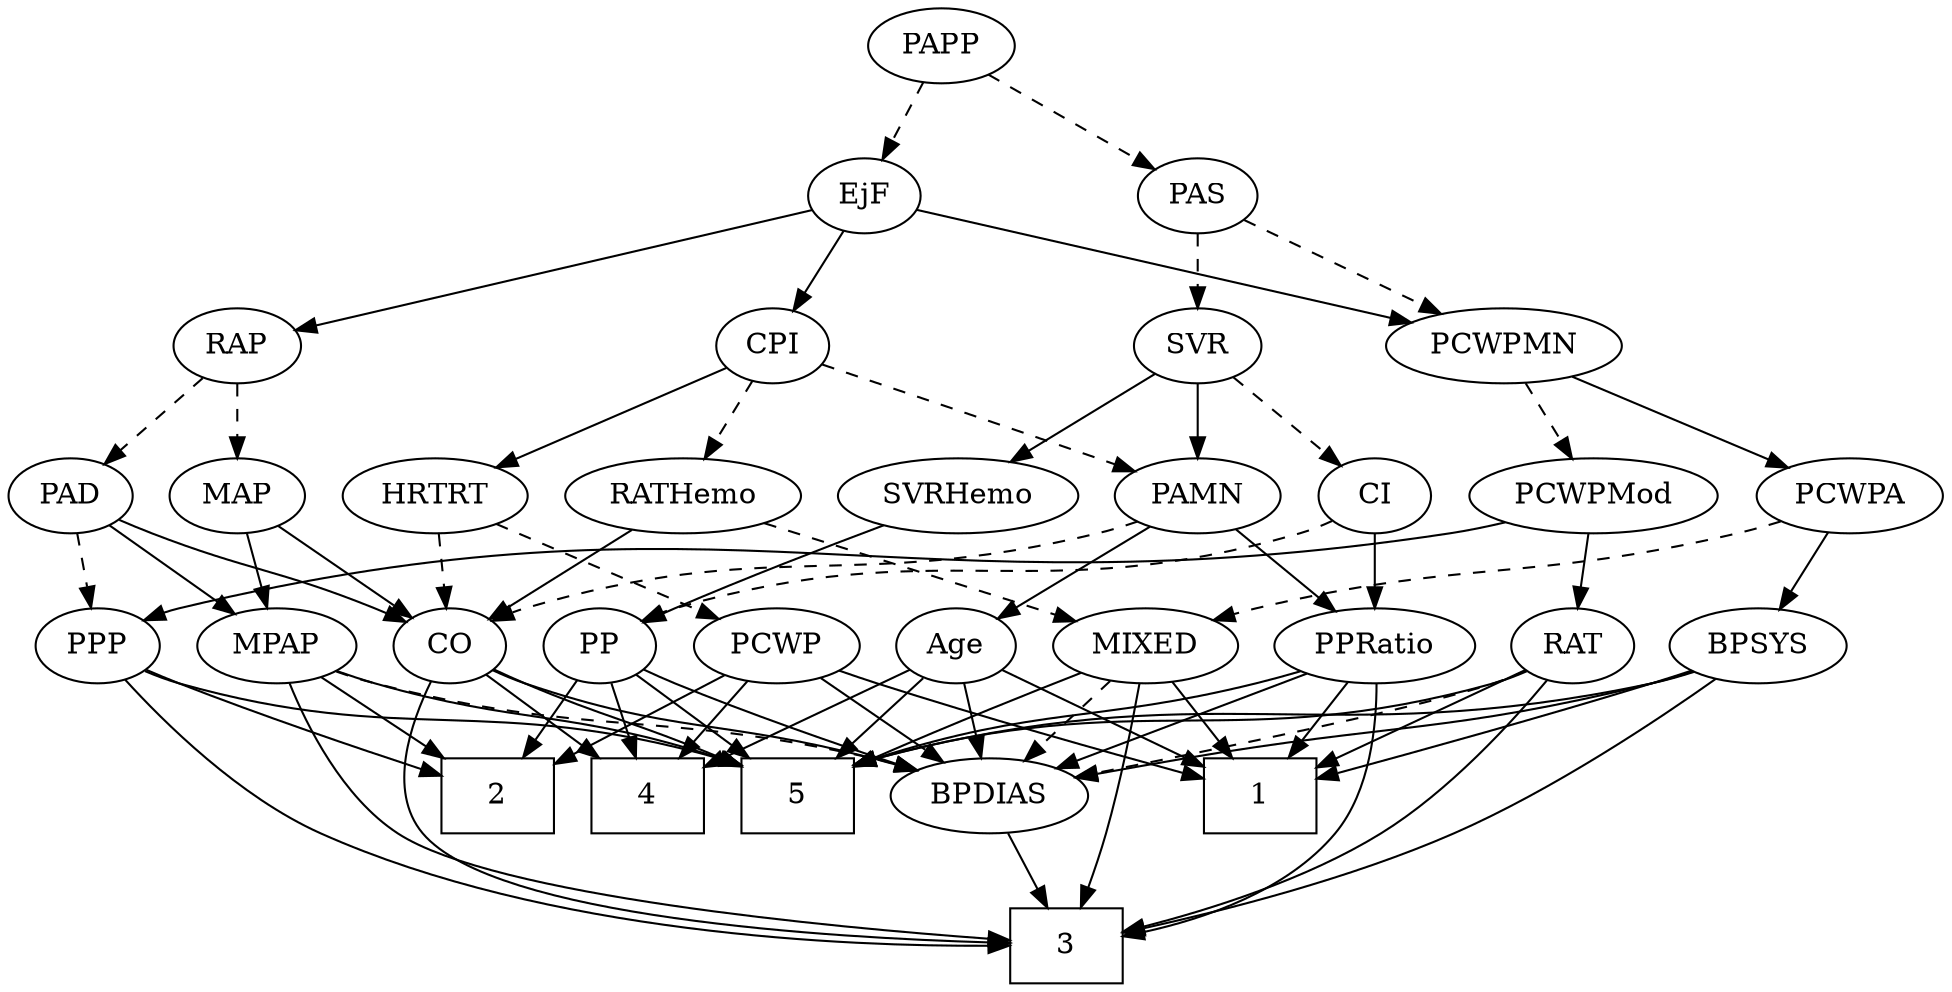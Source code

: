 strict digraph {
	graph [bb="0,0,853.19,468"];
	node [label="\N"];
	1	[height=0.5,
		pos="565.6,90",
		shape=box,
		width=0.75];
	2	[height=0.5,
		pos="209.6,90",
		shape=box,
		width=0.75];
	3	[height=0.5,
		pos="475.6,18",
		shape=box,
		width=0.75];
	4	[height=0.5,
		pos="281.6,90",
		shape=box,
		width=0.75];
	5	[height=0.5,
		pos="353.6,90",
		shape=box,
		width=0.75];
	Age	[height=0.5,
		pos="425.6,162",
		width=0.75];
	Age -> 1	[pos="e,538.23,104.68 446.56,150.52 468.3,139.65 502.72,122.44 528.97,109.31",
		style=solid];
	Age -> 4	[pos="e,308.84,104.24 404.35,150.67 381.68,139.65 345.34,121.98 318.07,108.73",
		style=solid];
	Age -> 5	[pos="e,371.2,108.11 411.03,146.83 401.68,137.75 389.3,125.71 378.43,115.14",
		style=solid];
	BPDIAS	[height=0.5,
		pos="440.6,90",
		width=1.1735];
	Age -> BPDIAS	[pos="e,436.9,108.28 429.23,144.05 430.9,136.26 432.92,126.82 434.79,118.08",
		style=solid];
	EjF	[height=0.5,
		pos="375.6,378",
		width=0.75];
	RAP	[height=0.5,
		pos="105.6,306",
		width=0.77632];
	EjF -> RAP	[pos="e,131.24,313.65 350.68,370.54 302.5,358.05 196.45,330.56 140.99,316.17",
		style=solid];
	CPI	[height=0.5,
		pos="337.6,306",
		width=0.75];
	EjF -> CPI	[pos="e,346.36,323.15 366.78,360.76 362.18,352.28 356.44,341.71 351.28,332.2",
		style=solid];
	PCWPMN	[height=0.5,
		pos="658.6,306",
		width=1.3902];
	EjF -> PCWPMN	[pos="e,618.26,316.98 400.71,370.79 447.23,359.28 547.58,334.46 608.48,319.4",
		style=solid];
	PAD	[height=0.5,
		pos="28.597,234",
		width=0.79437];
	RAP -> PAD	[pos="e,44.156,249.14 90.015,290.83 79.057,280.87 64.203,267.37 51.848,256.14",
		style=dashed];
	MAP	[height=0.5,
		pos="105.6,234",
		width=0.84854];
	RAP -> MAP	[pos="e,105.6,252.1 105.6,287.7 105.6,279.98 105.6,270.71 105.6,262.11",
		style=dashed];
	MIXED	[height=0.5,
		pos="510.6,162",
		width=1.1193];
	MIXED -> 1	[pos="e,552.14,108.12 523.35,144.76 530.03,136.27 538.35,125.68 545.84,116.15",
		style=solid];
	MIXED -> 3	[pos="e,481.15,36.085 507.37,143.84 503.89,125.84 497.97,96.788 491.6,72 489.38,63.397 486.68,54.098 484.14,45.726",
		style=solid];
	MIXED -> 5	[pos="e,380.69,103.89 482.62,149.01 459.96,139.24 426.99,124.9 390.14,108.19",
		style=solid];
	MIXED -> BPDIAS	[pos="e,456.42,106.82 494.71,145.12 485.49,135.9 473.72,124.13 463.52,113.92",
		style=dashed];
	MPAP	[height=0.5,
		pos="113.6,162",
		width=0.97491];
	MPAP -> 2	[pos="e,186.13,108.11 133.02,146.83 145.85,137.48 162.95,125.01 177.74,114.23",
		style=solid];
	MPAP -> 3	[pos="e,448.27,20.61 118.08,143.86 124.41,123.31 138.01,89.467 162.6,72 206.39,40.895 364.94,26.431 438.12,21.3",
		style=solid];
	MPAP -> 5	[pos="e,326.34,104.63 140.37,149.93 146.01,147.81 151.96,145.71 157.6,144 224.34,123.72 246.75,131 316.63,107.93",
		style=solid];
	MPAP -> BPDIAS	[pos="e,409.55,102.27 139.82,149.81 145.6,147.65 151.74,145.57 157.6,144 258.4,117.04 288.19,132.58 389.6,108 392.96,107.18 396.43,106.25 \
399.89,105.24",
		style=dashed];
	BPSYS	[height=0.5,
		pos="776.6,162",
		width=1.0471];
	BPSYS -> 1	[pos="e,592.68,99.438 747.57,150.32 741.64,148.19 735.43,146 729.6,144 686.11,129.11 635.76,113.01 602.45,102.51",
		style=solid];
	BPSYS -> 3	[pos="e,502.72,24.189 759.32,145.71 736.39,126.14 693.98,92.335 652.6,72 606.68,49.435 549.27,34.414 512.51,26.296",
		style=solid];
	BPSYS -> 5	[pos="e,380.75,104.98 748.6,149.62 742.42,147.47 735.85,145.44 729.6,144 584.7,110.64 537.92,147.37 390.6,107.7",
		style=solid];
	BPSYS -> BPDIAS	[pos="e,478.26,98.285 748.51,149.97 742.34,147.79 735.8,145.67 729.6,144 642.38,120.56 618.4,124.47 529.6,108 516.16,105.51 501.6,102.75 \
488.22,100.19",
		style=solid];
	PAD -> MPAP	[pos="e,95.665,177.77 45.391,219.17 57.524,209.18 74.135,195.5 87.926,184.14",
		style=solid];
	CO	[height=0.5,
		pos="193.6,162",
		width=0.75];
	PAD -> CO	[pos="e,172.39,173.31 50.81,222.54 55.66,220.33 60.783,218.05 65.597,216 106.01,198.83 117.28,197.38 157.6,180 159.41,179.22 161.26,178.4 \
163.12,177.57",
		style=solid];
	PPP	[height=0.5,
		pos="33.597,162",
		width=0.75];
	PAD -> PPP	[pos="e,32.376,180.1 29.833,215.7 30.384,207.98 31.047,198.71 31.661,190.11",
		style=dashed];
	CO -> 3	[pos="e,448.59,19.497 182.89,145.28 171.13,125.86 156.08,92.859 173.6,72 207.04,32.175 365.36,22.268 438.45,19.809",
		style=solid];
	CO -> 4	[pos="e,260,108.18 210.56,147.5 222.34,138.14 238.33,125.42 252.16,114.42",
		style=solid];
	CO -> 5	[pos="e,326.54,103.96 214.83,150.74 219.66,148.47 224.79,146.12 229.6,144 265.63,128.14 277.34,125.36 317.27,108.03",
		style=solid];
	CO -> BPDIAS	[pos="e,408.92,102.11 214.21,150.32 219.17,148.02 224.5,145.75 229.6,144 298.52,120.29 319.38,127.55 389.6,108 392.74,107.12 395.98,106.17 \
399.23,105.17",
		style=solid];
	PAS	[height=0.5,
		pos="521.6,378",
		width=0.75];
	SVR	[height=0.5,
		pos="521.6,306",
		width=0.77632];
	PAS -> SVR	[pos="e,521.6,324.1 521.6,359.7 521.6,351.98 521.6,342.71 521.6,334.11",
		style=dashed];
	PAS -> PCWPMN	[pos="e,630.95,321.13 542.4,366.37 563.47,355.6 596.49,338.74 621.95,325.73",
		style=dashed];
	PAMN	[height=0.5,
		pos="521.6,234",
		width=1.011];
	PAMN -> Age	[pos="e,443.2,175.84 501.71,218.5 487.16,207.89 467.28,193.4 451.5,181.88",
		style=solid];
	PAMN -> CO	[pos="e,214.12,173.97 494.78,221.79 488.87,219.62 482.58,217.55 476.6,216 369.19,188.23 335.81,212.04 229.6,180 227.66,179.42 225.7,178.74 \
223.74,178.01",
		style=dashed];
	PPRatio	[height=0.5,
		pos="608.6,162",
		width=1.1013];
	PAMN -> PPRatio	[pos="e,589.87,178.07 540.05,218.15 552.19,208.38 568.29,195.43 581.83,184.54",
		style=solid];
	RATHemo	[height=0.5,
		pos="300.6,234",
		width=1.3721];
	RATHemo -> MIXED	[pos="e,479.78,173.78 336.14,221.48 368.8,210.85 418.53,194.56 461.6,180 464.36,179.07 467.2,178.1 470.06,177.12",
		style=dashed];
	RATHemo -> CO	[pos="e,212.24,175.2 277.64,217.98 261.01,207.1 238.47,192.35 220.91,180.87",
		style=solid];
	CPI -> PAMN	[pos="e,493.55,245.67 360.53,296.28 391.48,284.5 447.01,263.37 484.09,249.27",
		style=dashed];
	CPI -> RATHemo	[pos="e,309.65,252.12 329.02,288.76 324.66,280.53 319.26,270.32 314.35,261.02",
		style=dashed];
	HRTRT	[height=0.5,
		pos="193.6,234",
		width=1.1013];
	CPI -> HRTRT	[pos="e,219.57,247.62 316.35,294.67 293.33,283.48 256.21,265.44 228.81,252.12",
		style=solid];
	RAT	[height=0.5,
		pos="693.6,162",
		width=0.75827];
	RAT -> 1	[pos="e,592.93,105.95 673.32,149.91 654.15,139.43 624.96,123.46 601.8,110.8",
		style=solid];
	RAT -> 3	[pos="e,502.69,24.221 684.42,144.95 672.37,125.2 649.43,91.846 621.6,72 588.56,48.441 543.91,34.265 512.72,26.582",
		style=solid];
	RAT -> 5	[pos="e,380.77,104.89 673.09,149.99 668.13,147.7 662.77,145.53 657.6,144 545.38,110.84 506.88,140.41 390.41,107.69",
		style=solid];
	RAT -> BPDIAS	[pos="e,478.91,97.924 672.58,150.21 667.73,147.96 662.55,145.75 657.6,144 600.96,123.94 533.4,108.75 488.88,99.881",
		style=dashed];
	SVR -> PAMN	[pos="e,521.6,252.1 521.6,287.7 521.6,279.98 521.6,270.71 521.6,262.11",
		style=solid];
	SVRHemo	[height=0.5,
		pos="417.6,234",
		width=1.3902];
	SVR -> SVRHemo	[pos="e,440.38,250.34 503,292.49 487.94,282.35 466.39,267.84 448.71,255.94",
		style=solid];
	CI	[height=0.5,
		pos="602.6,234",
		width=0.75];
	SVR -> CI	[pos="e,586.63,248.8 537.6,291.17 549.36,281.01 565.53,267.03 578.8,255.56",
		style=dashed];
	PCWPMod	[height=0.5,
		pos="699.6,234",
		width=1.4443];
	PCWPMod -> RAT	[pos="e,695.06,180.1 698.11,215.7 697.45,207.98 696.66,198.71 695.92,190.11",
		style=solid];
	PCWPMod -> PPP	[pos="e,53.655,174.1 662.45,221.32 654.64,219.24 646.4,217.32 638.6,216 388.75,173.76 314.98,243.23 69.597,180 67.422,179.44 65.219,178.75 \
63.03,177.97",
		style=solid];
	PCWPA	[height=0.5,
		pos="811.6,234",
		width=1.1555];
	PCWPA -> MIXED	[pos="e,540.43,174.18 780.52,221.85 773.99,219.73 767.11,217.66 760.6,216 672.65,193.59 647.4,202.94 559.6,180 556.46,179.18 553.24,178.26 \
550.01,177.27",
		style=dashed];
	PCWPA -> BPSYS	[pos="e,784.99,179.79 803.12,216.05 799.04,207.89 794.05,197.91 789.51,188.82",
		style=solid];
	PCWPMN -> PCWPMod	[pos="e,689.76,251.79 668.52,288.05 673.36,279.8 679.27,269.7 684.64,260.54",
		style=dashed];
	PCWPMN -> PCWPA	[pos="e,784.12,247.57 688.46,291.34 713.17,280.03 748.37,263.93 774.81,251.83",
		style=solid];
	PP	[height=0.5,
		pos="265.6,162",
		width=0.75];
	SVRHemo -> PP	[pos="e,286.9,173.11 387.51,219.38 364.06,208.73 330.71,193.53 301.6,180 299.81,179.17 297.98,178.31 296.13,177.45",
		style=solid];
	BPDIAS -> 3	[pos="e,466.96,36.275 449.07,72.055 453.09,64.007 458,54.205 462.48,45.226",
		style=solid];
	MAP -> MPAP	[pos="e,111.64,180.1 107.57,215.7 108.46,207.98 109.52,198.71 110.5,190.11",
		style=solid];
	MAP -> CO	[pos="e,176.84,176.33 122.98,219.17 136.05,208.78 154.13,194.4 168.72,182.79",
		style=solid];
	PP -> 2	[pos="e,223.3,108.13 253.45,145.81 246.51,137.14 237.64,126.05 229.69,116.12",
		style=solid];
	PP -> 4	[pos="e,277.65,108.28 269.47,144.05 271.25,136.26 273.41,126.82 275.41,118.08",
		style=solid];
	PP -> 5	[pos="e,332,108.18 282.56,147.5 294.34,138.14 310.33,125.42 324.16,114.42",
		style=solid];
	PP -> BPDIAS	[pos="e,409.13,102.21 286.8,150.66 291.63,148.39 296.76,146.06 301.6,144 334.22,130.1 371.84,115.86 399.71,105.65",
		style=solid];
	PPP -> 2	[pos="e,182.51,100.53 54.791,150.65 59.625,148.39 64.762,146.05 69.597,144 104.26,129.28 144.54,114.24 172.97,103.96",
		style=solid];
	PPP -> 3	[pos="e,448.39,21.097 45.31,145.45 61.709,124.94 93.576,89.391 129.6,72 183.63,45.914 360.16,28.537 438.07,21.954",
		style=solid];
	PPP -> 5	[pos="e,326.41,104.86 54.121,150.03 59.077,147.74 64.435,145.56 69.597,144 173.22,112.78 208.93,138.58 316.79,107.71",
		style=solid];
	PPRatio -> 1	[pos="e,576.31,108.45 598.41,144.41 593.42,136.28 587.29,126.31 581.68,117.18",
		style=solid];
	PPRatio -> 3	[pos="e,502.81,22.205 612.14,143.82 615.11,124.46 616.75,92.982 601.6,72 580.96,43.434 541.87,30.175 512.68,24.077",
		style=solid];
	PPRatio -> 5	[pos="e,380.84,104.67 578.73,149.97 572.45,147.84 565.84,145.74 559.6,144 488.24,124.15 464.71,131.94 390.63,107.93",
		style=solid];
	PPRatio -> BPDIAS	[pos="e,469.65,103.11 580.48,149.28 552.75,137.73 510.15,119.98 479.24,107.1",
		style=solid];
	PCWP	[height=0.5,
		pos="345.6,162",
		width=0.97491];
	PCWP -> 1	[pos="e,538.56,98.45 372.47,150.24 378.1,148.1 384.02,145.91 389.6,144 437.12,127.69 492.77,111.39 528.56,101.26",
		style=solid];
	PCWP -> 2	[pos="e,236.62,104.91 321.6,148.65 300.59,137.84 269.77,121.97 245.78,109.62",
		style=solid];
	PCWP -> 4	[pos="e,297.56,108.46 331.39,145.46 323.49,136.82 313.46,125.85 304.48,116.03",
		style=solid];
	PCWP -> BPDIAS	[pos="e,420.42,105.87 364.82,146.83 378.45,136.79 396.97,123.15 412.29,111.86",
		style=solid];
	CI -> PP	[pos="e,286.11,174.01 582.08,221.99 577.13,219.71 571.77,217.53 566.6,216 452.64,182.23 415.56,213.77 301.6,180 299.66,179.43 297.69,178.76 \
295.73,178.03",
		style=dashed];
	CI -> PPRatio	[pos="e,607.13,180.1 604.08,215.7 604.74,207.98 605.54,198.71 606.27,190.11",
		style=solid];
	PAPP	[height=0.5,
		pos="411.6,450",
		width=0.88464];
	PAPP -> EjF	[pos="e,384.07,395.47 403.07,432.41 398.76,424.04 393.45,413.71 388.64,404.37",
		style=dashed];
	PAPP -> PAS	[pos="e,502.74,391 432.03,436 449.52,424.87 474.84,408.75 494.1,396.5",
		style=dashed];
	HRTRT -> CO	[pos="e,193.6,180.1 193.6,215.7 193.6,207.98 193.6,198.71 193.6,190.11",
		style=dashed];
	HRTRT -> PCWP	[pos="e,320.3,174.65 220.42,220.65 245.66,209.03 283.57,191.57 311.05,178.91",
		style=dashed];
}
